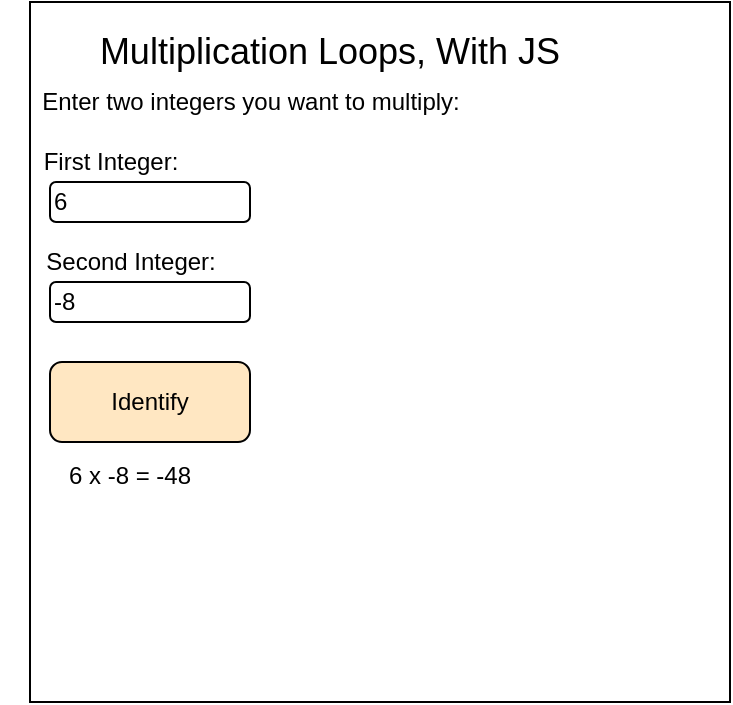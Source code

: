 <mxfile>
    <diagram id="1p72XEvBxKhLjHRYCr1K" name="Page-1">
        <mxGraphModel dx="678" dy="357" grid="1" gridSize="10" guides="1" tooltips="1" connect="1" arrows="1" fold="1" page="1" pageScale="1" pageWidth="827" pageHeight="1169" math="0" shadow="0">
            <root>
                <mxCell id="0"/>
                <mxCell id="1" parent="0"/>
                <mxCell id="2" value="" style="whiteSpace=wrap;html=1;aspect=fixed;" parent="1" vertex="1">
                    <mxGeometry x="30" y="30" width="350" height="350" as="geometry"/>
                </mxCell>
                <mxCell id="3" value="&lt;font style=&quot;font-size: 18px&quot;&gt;Multiplication Loops, With JS&lt;/font&gt;" style="text;html=1;strokeColor=none;fillColor=none;align=center;verticalAlign=middle;whiteSpace=wrap;rounded=0;" parent="1" vertex="1">
                    <mxGeometry x="50" y="40" width="260" height="30" as="geometry"/>
                </mxCell>
                <mxCell id="4" value="Enter two integers you want to multiply:" style="text;html=1;align=center;verticalAlign=middle;resizable=0;points=[];autosize=1;strokeColor=none;fillColor=none;" vertex="1" parent="1">
                    <mxGeometry x="30" y="70" width="220" height="20" as="geometry"/>
                </mxCell>
                <mxCell id="5" value="First Integer:" style="text;html=1;align=center;verticalAlign=middle;resizable=0;points=[];autosize=1;strokeColor=none;fillColor=none;" vertex="1" parent="1">
                    <mxGeometry x="30" y="100" width="80" height="20" as="geometry"/>
                </mxCell>
                <mxCell id="6" value="Second Integer:" style="text;html=1;align=center;verticalAlign=middle;resizable=0;points=[];autosize=1;strokeColor=none;fillColor=none;" vertex="1" parent="1">
                    <mxGeometry x="30" y="150" width="100" height="20" as="geometry"/>
                </mxCell>
                <mxCell id="7" value="6" style="rounded=1;whiteSpace=wrap;html=1;align=left;" vertex="1" parent="1">
                    <mxGeometry x="40" y="120" width="100" height="20" as="geometry"/>
                </mxCell>
                <mxCell id="8" value="-8" style="rounded=1;whiteSpace=wrap;html=1;align=left;" vertex="1" parent="1">
                    <mxGeometry x="40" y="170" width="100" height="20" as="geometry"/>
                </mxCell>
                <mxCell id="9" value="Identify" style="rounded=1;whiteSpace=wrap;html=1;fillColor=#FFE7C2;" vertex="1" parent="1">
                    <mxGeometry x="40" y="210" width="100" height="40" as="geometry"/>
                </mxCell>
                <mxCell id="10" value="&lt;font style=&quot;font-size: 12px&quot;&gt;6 x -8 = -48&lt;/font&gt;" style="text;html=1;strokeColor=none;fillColor=none;align=center;verticalAlign=middle;whiteSpace=wrap;rounded=0;fontSize=18;" vertex="1" parent="1">
                    <mxGeometry x="15" y="250" width="130" height="30" as="geometry"/>
                </mxCell>
            </root>
        </mxGraphModel>
    </diagram>
</mxfile>